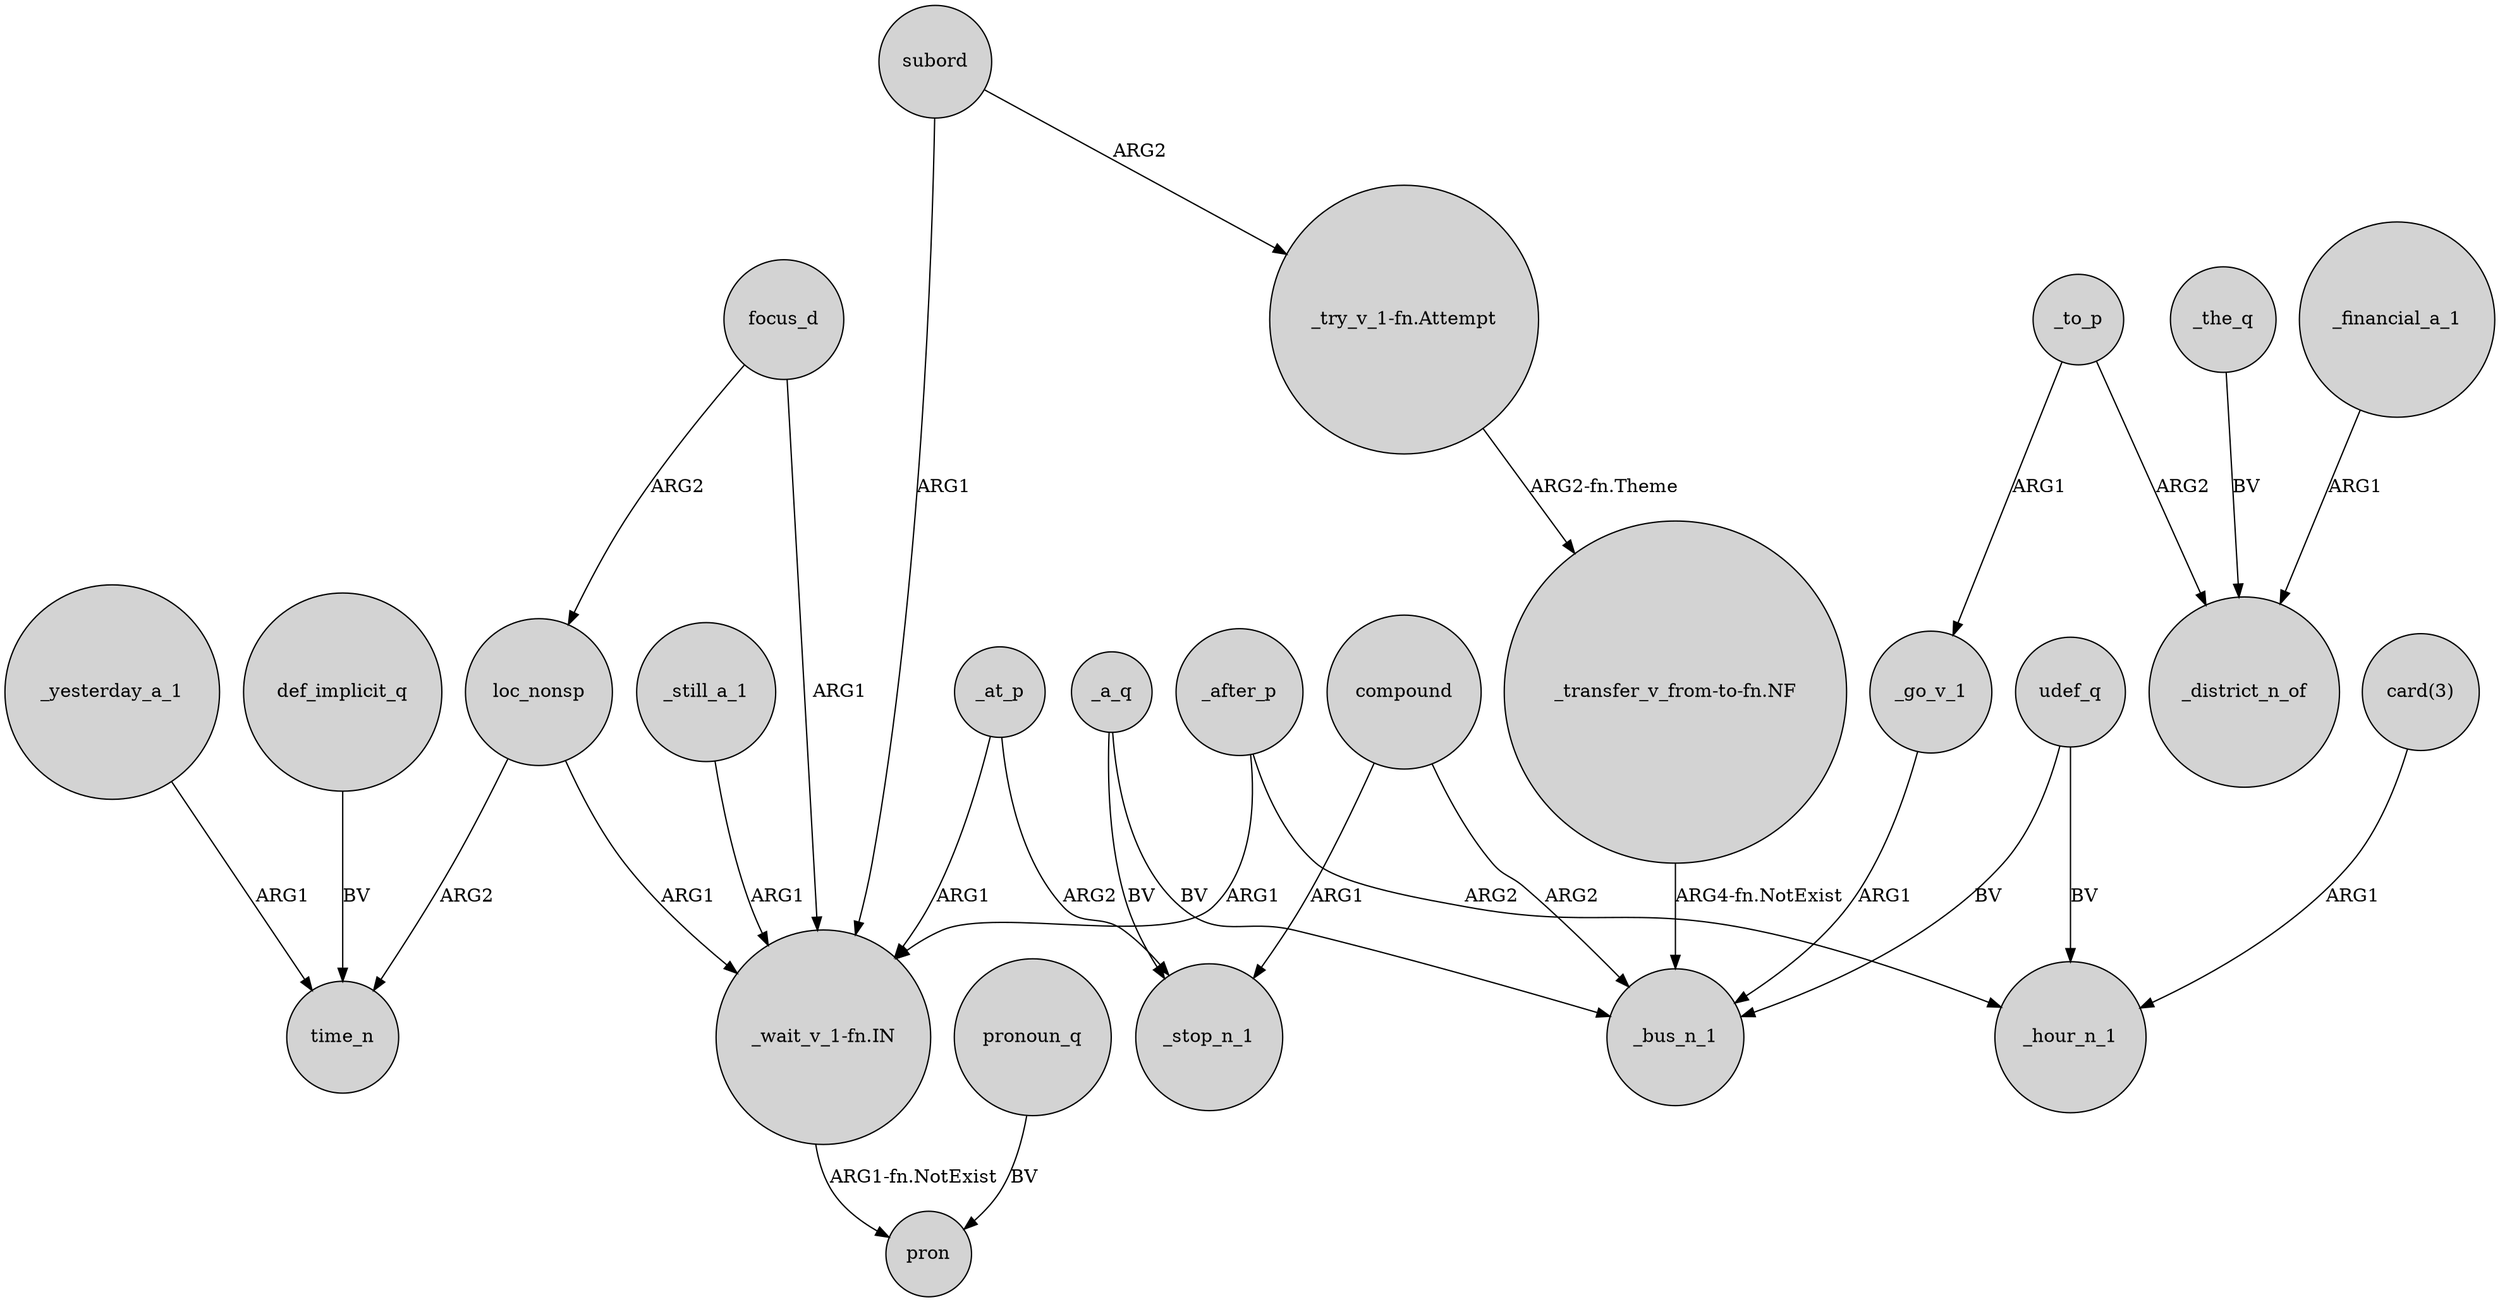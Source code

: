 digraph {
	node [shape=circle style=filled]
	focus_d -> loc_nonsp [label=ARG2]
	_yesterday_a_1 -> time_n [label=ARG1]
	_at_p -> "_wait_v_1-fn.IN" [label=ARG1]
	subord -> "_try_v_1-fn.Attempt" [label=ARG2]
	"_try_v_1-fn.Attempt" -> "_transfer_v_from-to-fn.NF" [label="ARG2-fn.Theme"]
	udef_q -> _hour_n_1 [label=BV]
	_a_q -> _stop_n_1 [label=BV]
	_at_p -> _stop_n_1 [label=ARG2]
	_a_q -> _bus_n_1 [label=BV]
	_the_q -> _district_n_of [label=BV]
	loc_nonsp -> time_n [label=ARG2]
	compound -> _bus_n_1 [label=ARG2]
	"_wait_v_1-fn.IN" -> pron [label="ARG1-fn.NotExist"]
	pronoun_q -> pron [label=BV]
	_go_v_1 -> _bus_n_1 [label=ARG1]
	subord -> "_wait_v_1-fn.IN" [label=ARG1]
	_after_p -> _hour_n_1 [label=ARG2]
	_to_p -> _go_v_1 [label=ARG1]
	_still_a_1 -> "_wait_v_1-fn.IN" [label=ARG1]
	loc_nonsp -> "_wait_v_1-fn.IN" [label=ARG1]
	focus_d -> "_wait_v_1-fn.IN" [label=ARG1]
	_to_p -> _district_n_of [label=ARG2]
	udef_q -> _bus_n_1 [label=BV]
	"_transfer_v_from-to-fn.NF" -> _bus_n_1 [label="ARG4-fn.NotExist"]
	_after_p -> "_wait_v_1-fn.IN" [label=ARG1]
	_financial_a_1 -> _district_n_of [label=ARG1]
	"card(3)" -> _hour_n_1 [label=ARG1]
	def_implicit_q -> time_n [label=BV]
	compound -> _stop_n_1 [label=ARG1]
}

